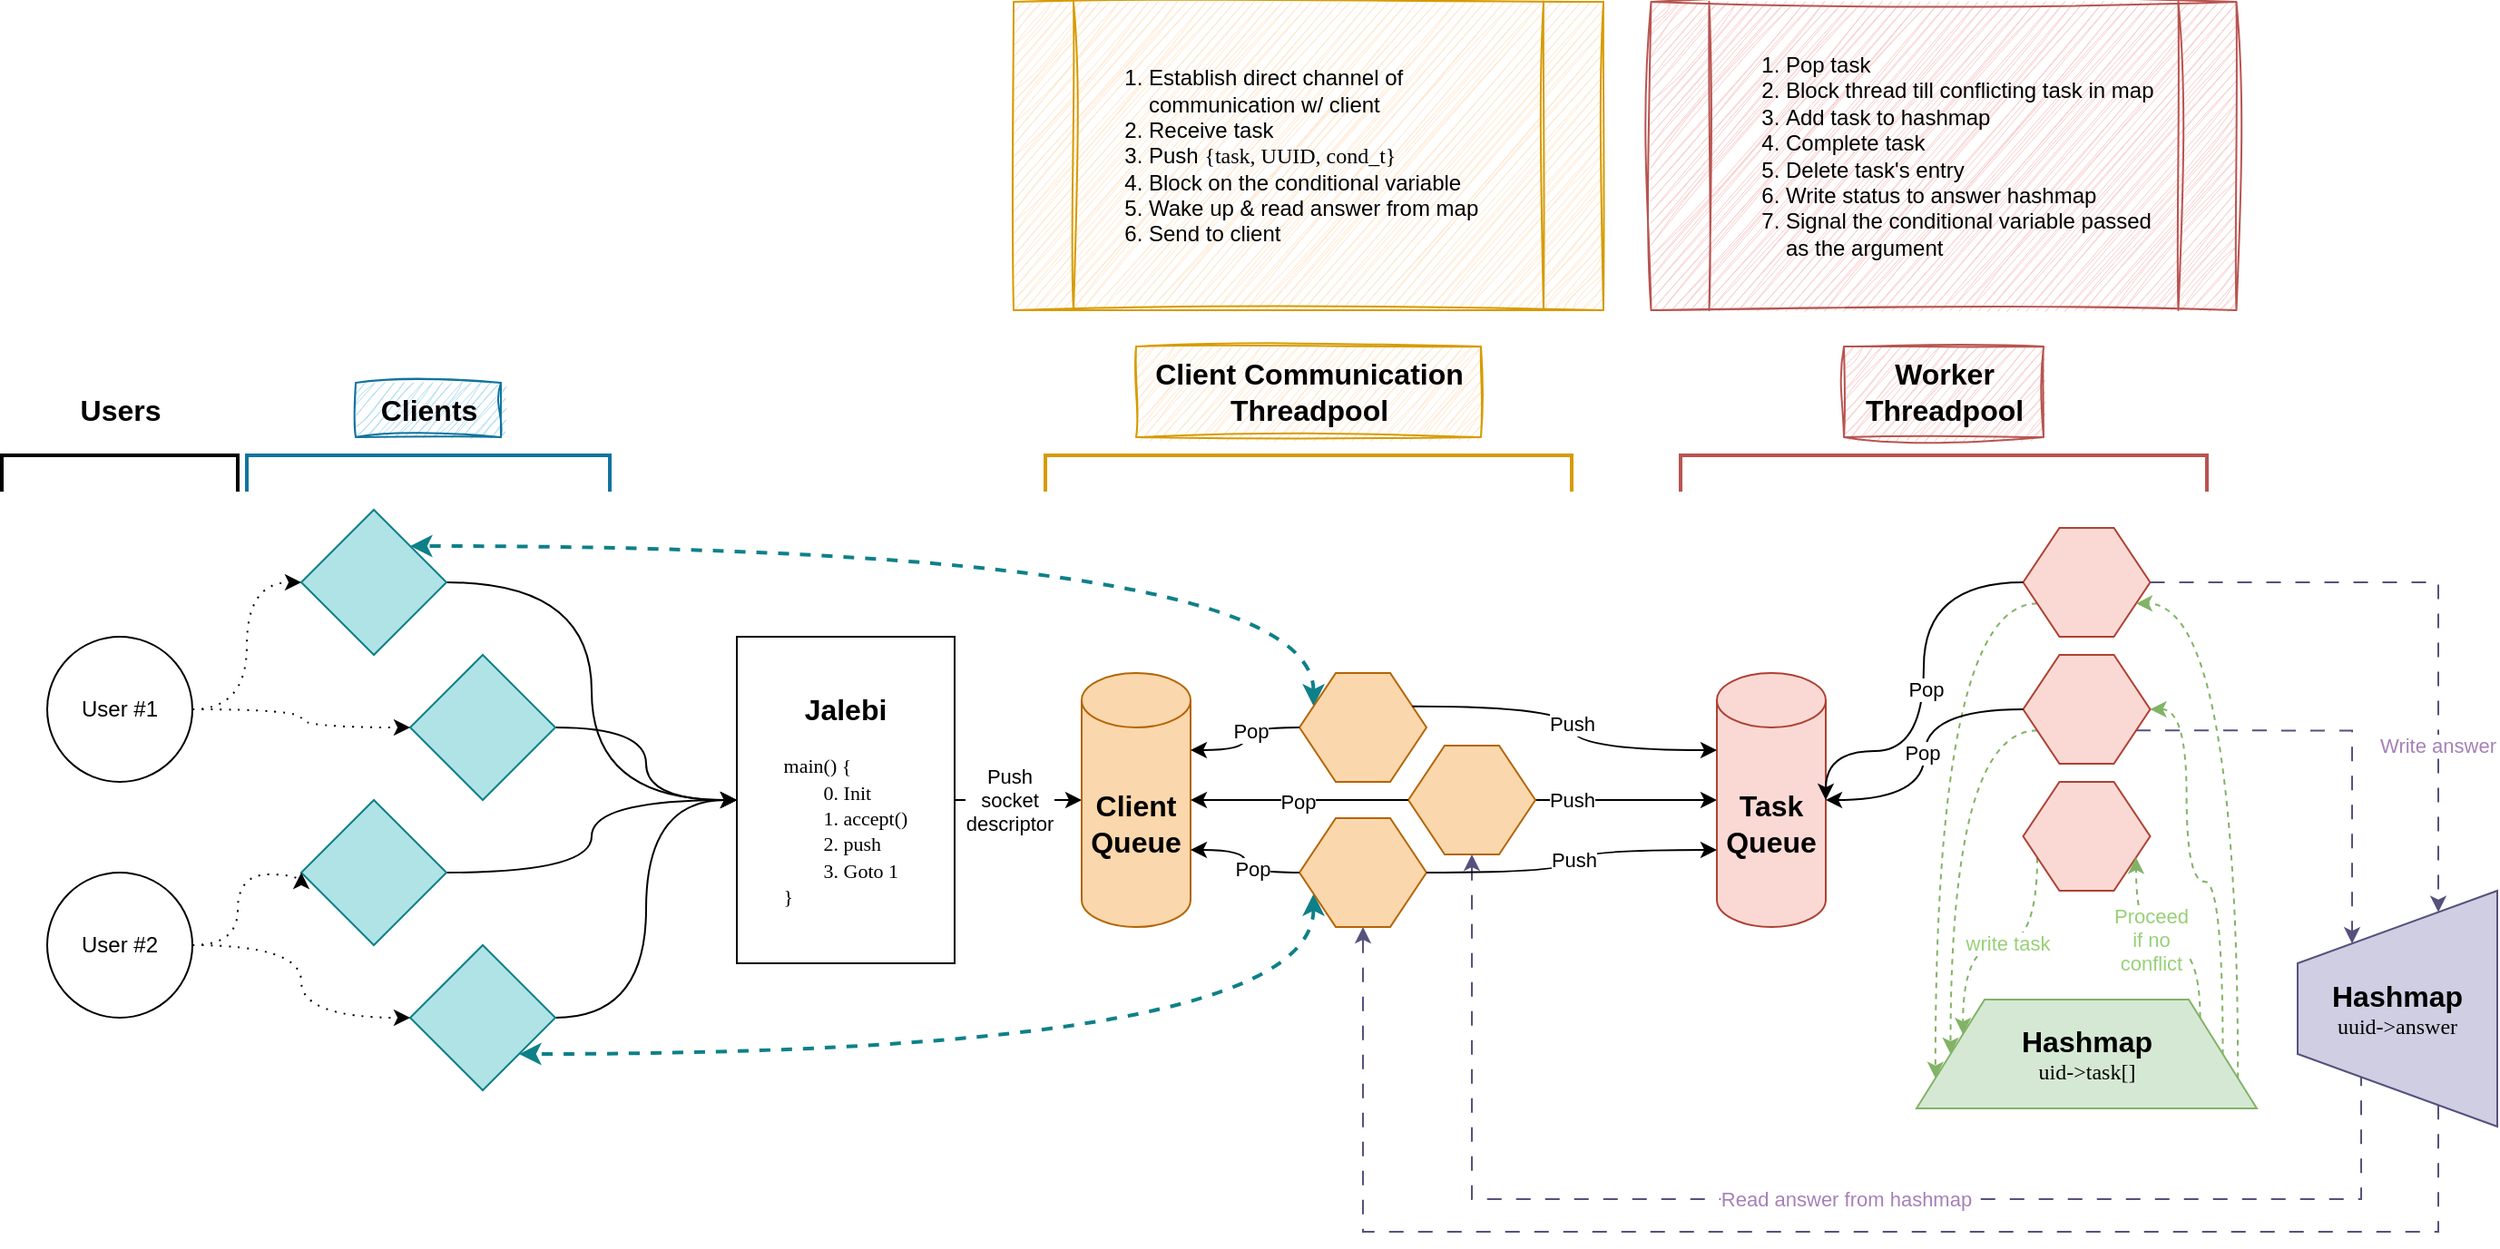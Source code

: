 <mxfile version="25.0.3">
  <diagram name="Page-1" id="n_fIoMRSlagMltUacNmM">
    <mxGraphModel dx="1178" dy="696" grid="0" gridSize="10" guides="1" tooltips="1" connect="1" arrows="1" fold="1" page="1" pageScale="1" pageWidth="1600" pageHeight="900" math="0" shadow="0">
      <root>
        <mxCell id="0" />
        <mxCell id="1" parent="0" />
        <mxCell id="aPVoymppLge1yWd1zrWZ-23" style="edgeStyle=orthogonalEdgeStyle;rounded=0;orthogonalLoop=1;jettySize=auto;html=1;exitX=1;exitY=0.5;exitDx=0;exitDy=0;entryX=0;entryY=0.5;entryDx=0;entryDy=0;curved=1;" parent="1" source="aPVoymppLge1yWd1zrWZ-10" target="aPVoymppLge1yWd1zrWZ-16" edge="1">
          <mxGeometry relative="1" as="geometry" />
        </mxCell>
        <mxCell id="aPVoymppLge1yWd1zrWZ-10" value="" style="rhombus;whiteSpace=wrap;html=1;fillColor=#b0e3e6;strokeColor=#0e8088;" parent="1" vertex="1">
          <mxGeometry x="265" y="420" width="80" height="80" as="geometry" />
        </mxCell>
        <mxCell id="aPVoymppLge1yWd1zrWZ-22" style="edgeStyle=orthogonalEdgeStyle;rounded=0;orthogonalLoop=1;jettySize=auto;html=1;exitX=1;exitY=0.5;exitDx=0;exitDy=0;entryX=0;entryY=0.5;entryDx=0;entryDy=0;curved=1;" parent="1" source="aPVoymppLge1yWd1zrWZ-11" target="aPVoymppLge1yWd1zrWZ-16" edge="1">
          <mxGeometry relative="1" as="geometry" />
        </mxCell>
        <mxCell id="aPVoymppLge1yWd1zrWZ-11" value="" style="rhombus;whiteSpace=wrap;html=1;fillColor=#b0e3e6;strokeColor=#0e8088;" parent="1" vertex="1">
          <mxGeometry x="325" y="500" width="80" height="80" as="geometry" />
        </mxCell>
        <mxCell id="aPVoymppLge1yWd1zrWZ-19" style="edgeStyle=orthogonalEdgeStyle;rounded=0;orthogonalLoop=1;jettySize=auto;html=1;exitX=1;exitY=0.5;exitDx=0;exitDy=0;entryX=0;entryY=0.5;entryDx=0;entryDy=0;curved=1;" parent="1" source="aPVoymppLge1yWd1zrWZ-12" target="aPVoymppLge1yWd1zrWZ-16" edge="1">
          <mxGeometry relative="1" as="geometry" />
        </mxCell>
        <mxCell id="aPVoymppLge1yWd1zrWZ-12" value="" style="rhombus;whiteSpace=wrap;html=1;fillColor=#b0e3e6;strokeColor=#0e8088;" parent="1" vertex="1">
          <mxGeometry x="265" y="580" width="80" height="80" as="geometry" />
        </mxCell>
        <mxCell id="aPVoymppLge1yWd1zrWZ-20" style="edgeStyle=orthogonalEdgeStyle;rounded=0;orthogonalLoop=1;jettySize=auto;html=1;exitX=1;exitY=0.5;exitDx=0;exitDy=0;entryX=0;entryY=0.5;entryDx=0;entryDy=0;curved=1;" parent="1" source="aPVoymppLge1yWd1zrWZ-13" target="aPVoymppLge1yWd1zrWZ-16" edge="1">
          <mxGeometry relative="1" as="geometry" />
        </mxCell>
        <mxCell id="aPVoymppLge1yWd1zrWZ-13" value="" style="rhombus;whiteSpace=wrap;html=1;fillColor=#b0e3e6;strokeColor=#0e8088;" parent="1" vertex="1">
          <mxGeometry x="325" y="660" width="80" height="80" as="geometry" />
        </mxCell>
        <mxCell id="aPVoymppLge1yWd1zrWZ-28" style="edgeStyle=orthogonalEdgeStyle;rounded=0;orthogonalLoop=1;jettySize=auto;html=1;exitX=1;exitY=0.5;exitDx=0;exitDy=0;" parent="1" source="aPVoymppLge1yWd1zrWZ-16" target="aPVoymppLge1yWd1zrWZ-24" edge="1">
          <mxGeometry relative="1" as="geometry">
            <Array as="points">
              <mxPoint x="665" y="580" />
              <mxPoint x="665" y="580" />
            </Array>
          </mxGeometry>
        </mxCell>
        <mxCell id="aPVoymppLge1yWd1zrWZ-43" value="&lt;div&gt;Push&lt;/div&gt;&lt;div&gt;socket&lt;/div&gt;&lt;div&gt;descriptor&lt;/div&gt;" style="edgeLabel;html=1;align=center;verticalAlign=middle;resizable=0;points=[];" parent="aPVoymppLge1yWd1zrWZ-28" vertex="1" connectable="0">
          <mxGeometry x="0.029" y="1" relative="1" as="geometry">
            <mxPoint x="-6" y="1" as="offset" />
          </mxGeometry>
        </mxCell>
        <mxCell id="aPVoymppLge1yWd1zrWZ-16" value="&lt;div&gt;&lt;b&gt;&lt;font style=&quot;font-size: 16px;&quot;&gt;Jalebi&lt;/font&gt;&lt;/b&gt;&lt;/div&gt;&lt;div&gt;&lt;font style=&quot;font-size: 11px;&quot;&gt;&lt;br&gt;&lt;/font&gt;&lt;/div&gt;&lt;div align=&quot;left&quot;&gt;&lt;font data-font-src=&quot;https://fonts.googleapis.com/css?family=IBM+Plex+Mono&quot; face=&quot;IBM Plex Mono&quot; style=&quot;font-size: 11px;&quot;&gt;main()&lt;b&gt;&lt;font&gt; &lt;/font&gt;&lt;/b&gt;&lt;font&gt;{&lt;/font&gt;&lt;/font&gt;&lt;/div&gt;&lt;div align=&quot;left&quot;&gt;&lt;font data-font-src=&quot;https://fonts.googleapis.com/css?family=IBM+Plex+Mono&quot; face=&quot;IBM Plex Mono&quot; style=&quot;font-size: 11px;&quot;&gt;&lt;font&gt;&lt;span style=&quot;white-space: pre;&quot;&gt;&#x9;&lt;/span&gt;0. Init&lt;br&gt;&lt;/font&gt;&lt;/font&gt;&lt;/div&gt;&lt;div align=&quot;left&quot;&gt;&lt;font data-font-src=&quot;https://fonts.googleapis.com/css?family=IBM+Plex+Mono&quot; face=&quot;IBM Plex Mono&quot; style=&quot;font-size: 11px;&quot;&gt;&lt;font&gt;&lt;span style=&quot;white-space: pre;&quot;&gt;&#x9;&lt;/span&gt;1. accept()&lt;/font&gt;&lt;/font&gt;&lt;/div&gt;&lt;div align=&quot;left&quot;&gt;&lt;font data-font-src=&quot;https://fonts.googleapis.com/css?family=IBM+Plex+Mono&quot; face=&quot;IBM Plex Mono&quot; style=&quot;font-size: 11px;&quot;&gt;&lt;font&gt;&lt;span style=&quot;white-space: pre;&quot;&gt;&#x9;&lt;/span&gt;2. push&lt;br&gt;&lt;/font&gt;&lt;/font&gt;&lt;/div&gt;&lt;div align=&quot;left&quot;&gt;&lt;font data-font-src=&quot;https://fonts.googleapis.com/css?family=IBM+Plex+Mono&quot; face=&quot;IBM Plex Mono&quot; style=&quot;font-size: 11px;&quot;&gt;&lt;font&gt;&lt;span style=&quot;white-space: pre;&quot;&gt;&#x9;&lt;/span&gt;3. Goto 1&lt;br&gt;&lt;/font&gt;&lt;/font&gt;&lt;/div&gt;&lt;div align=&quot;left&quot;&gt;&lt;font data-font-src=&quot;https://fonts.googleapis.com/css?family=IBM+Plex+Mono&quot; face=&quot;IBM Plex Mono&quot; style=&quot;font-size: 11px;&quot;&gt;&lt;font&gt;}&lt;/font&gt;&lt;b&gt;&lt;font&gt;&lt;br&gt;&lt;/font&gt;&lt;/b&gt;&lt;/font&gt;&lt;/div&gt;" style="rounded=0;whiteSpace=wrap;html=1;" parent="1" vertex="1">
          <mxGeometry x="505" y="490" width="120" height="180" as="geometry" />
        </mxCell>
        <mxCell id="aPVoymppLge1yWd1zrWZ-24" value="&lt;div&gt;&lt;b&gt;&lt;font style=&quot;font-size: 16px;&quot;&gt;Client Queue&lt;/font&gt;&lt;/b&gt;&lt;/div&gt;" style="shape=cylinder3;whiteSpace=wrap;html=1;boundedLbl=1;backgroundOutline=1;size=15;fillColor=#fad7ac;strokeColor=#b46504;" parent="1" vertex="1">
          <mxGeometry x="695" y="510" width="60" height="140" as="geometry" />
        </mxCell>
        <mxCell id="aPVoymppLge1yWd1zrWZ-65" style="edgeStyle=orthogonalEdgeStyle;rounded=0;orthogonalLoop=1;jettySize=auto;html=1;exitX=0;exitY=0.25;exitDx=0;exitDy=0;entryX=1;entryY=0;entryDx=0;entryDy=0;strokeColor=none;curved=1;" parent="1" source="aPVoymppLge1yWd1zrWZ-32" target="aPVoymppLge1yWd1zrWZ-10" edge="1">
          <mxGeometry relative="1" as="geometry">
            <Array as="points">
              <mxPoint x="823" y="440" />
            </Array>
          </mxGeometry>
        </mxCell>
        <mxCell id="aPVoymppLge1yWd1zrWZ-66" style="edgeStyle=orthogonalEdgeStyle;rounded=0;orthogonalLoop=1;jettySize=auto;html=1;exitX=0;exitY=0.25;exitDx=0;exitDy=0;entryX=1;entryY=0;entryDx=0;entryDy=0;curved=1;dashed=1;startArrow=classic;startFill=1;fillColor=#b0e3e6;strokeColor=#0e8088;strokeWidth=2;" parent="1" source="aPVoymppLge1yWd1zrWZ-32" target="aPVoymppLge1yWd1zrWZ-10" edge="1">
          <mxGeometry relative="1" as="geometry">
            <Array as="points">
              <mxPoint x="823" y="440" />
            </Array>
          </mxGeometry>
        </mxCell>
        <mxCell id="aPVoymppLge1yWd1zrWZ-32" value="" style="shape=hexagon;perimeter=hexagonPerimeter2;whiteSpace=wrap;html=1;fixedSize=1;fillColor=#fad7ac;strokeColor=#b46504;" parent="1" vertex="1">
          <mxGeometry x="815" y="510" width="70" height="60" as="geometry" />
        </mxCell>
        <mxCell id="aPVoymppLge1yWd1zrWZ-94" style="edgeStyle=orthogonalEdgeStyle;rounded=0;orthogonalLoop=1;jettySize=auto;html=1;exitX=1;exitY=0.5;exitDx=0;exitDy=0;curved=1;" parent="1" source="aPVoymppLge1yWd1zrWZ-35" edge="1">
          <mxGeometry relative="1" as="geometry">
            <mxPoint x="1045" y="580" as="targetPoint" />
          </mxGeometry>
        </mxCell>
        <mxCell id="aPVoymppLge1yWd1zrWZ-98" value="Push" style="edgeLabel;html=1;align=center;verticalAlign=middle;resizable=0;points=[];" parent="aPVoymppLge1yWd1zrWZ-94" vertex="1" connectable="0">
          <mxGeometry x="-0.602" relative="1" as="geometry">
            <mxPoint as="offset" />
          </mxGeometry>
        </mxCell>
        <mxCell id="aPVoymppLge1yWd1zrWZ-145" style="edgeStyle=orthogonalEdgeStyle;rounded=0;orthogonalLoop=1;jettySize=auto;html=1;exitX=0.5;exitY=1;exitDx=0;exitDy=0;fillColor=#d0cee2;strokeColor=#56517e;curved=0;startArrow=classic;startFill=1;endArrow=none;endFill=0;dashed=1;dashPattern=8 8;" parent="1" source="aPVoymppLge1yWd1zrWZ-35" target="aPVoymppLge1yWd1zrWZ-132" edge="1">
          <mxGeometry relative="1" as="geometry">
            <Array as="points">
              <mxPoint x="910" y="800" />
              <mxPoint x="1400" y="800" />
            </Array>
          </mxGeometry>
        </mxCell>
        <mxCell id="aPVoymppLge1yWd1zrWZ-156" value="&lt;font color=&quot;#a680b8&quot;&gt;Read answer from hashmap&lt;br&gt;&lt;/font&gt;" style="edgeLabel;html=1;align=center;verticalAlign=middle;resizable=0;points=[];" parent="aPVoymppLge1yWd1zrWZ-145" vertex="1" connectable="0">
          <mxGeometry x="0.058" relative="1" as="geometry">
            <mxPoint as="offset" />
          </mxGeometry>
        </mxCell>
        <mxCell id="aPVoymppLge1yWd1zrWZ-35" value="" style="shape=hexagon;perimeter=hexagonPerimeter2;whiteSpace=wrap;html=1;fixedSize=1;fillColor=#fad7ac;strokeColor=#b46504;" parent="1" vertex="1">
          <mxGeometry x="875" y="550" width="70" height="60" as="geometry" />
        </mxCell>
        <mxCell id="aPVoymppLge1yWd1zrWZ-62" style="edgeStyle=orthogonalEdgeStyle;rounded=0;orthogonalLoop=1;jettySize=auto;html=1;exitX=0;exitY=0.75;exitDx=0;exitDy=0;entryX=1;entryY=1;entryDx=0;entryDy=0;curved=1;dashed=1;flowAnimation=0;shadow=0;startArrow=classic;startFill=1;fillColor=#b0e3e6;strokeColor=#0e8088;strokeWidth=2;" parent="1" source="aPVoymppLge1yWd1zrWZ-36" target="aPVoymppLge1yWd1zrWZ-13" edge="1">
          <mxGeometry relative="1" as="geometry">
            <Array as="points">
              <mxPoint x="823" y="720" />
            </Array>
          </mxGeometry>
        </mxCell>
        <mxCell id="aPVoymppLge1yWd1zrWZ-143" style="edgeStyle=orthogonalEdgeStyle;rounded=0;orthogonalLoop=1;jettySize=auto;html=1;exitX=0.5;exitY=1;exitDx=0;exitDy=0;entryX=0;entryY=0.75;entryDx=0;entryDy=0;fillColor=#d0cee2;strokeColor=#56517e;curved=0;startArrow=classic;startFill=1;endArrow=none;endFill=0;dashed=1;dashPattern=8 8;" parent="1" source="aPVoymppLge1yWd1zrWZ-36" target="aPVoymppLge1yWd1zrWZ-132" edge="1">
          <mxGeometry relative="1" as="geometry">
            <Array as="points">
              <mxPoint x="850" y="818" />
            </Array>
          </mxGeometry>
        </mxCell>
        <mxCell id="aPVoymppLge1yWd1zrWZ-36" value="" style="shape=hexagon;perimeter=hexagonPerimeter2;whiteSpace=wrap;html=1;fixedSize=1;size=20;fillColor=#fad7ac;strokeColor=#b46504;" parent="1" vertex="1">
          <mxGeometry x="815" y="590" width="70" height="60" as="geometry" />
        </mxCell>
        <mxCell id="aPVoymppLge1yWd1zrWZ-37" value="&lt;div&gt;&lt;b&gt;&lt;font style=&quot;font-size: 16px;&quot;&gt;Client Communication&lt;/font&gt;&lt;/b&gt;&lt;/div&gt;&lt;div&gt;&lt;b&gt;&lt;font style=&quot;font-size: 16px;&quot;&gt;Threadpool&lt;/font&gt;&lt;/b&gt;&lt;/div&gt;" style="text;html=1;align=center;verticalAlign=middle;resizable=0;points=[];autosize=1;strokeColor=#d79b00;fillColor=#ffe6cc;sketch=1;curveFitting=1;jiggle=2;" parent="1" vertex="1">
          <mxGeometry x="725" y="330" width="190" height="50" as="geometry" />
        </mxCell>
        <mxCell id="aPVoymppLge1yWd1zrWZ-38" style="edgeStyle=orthogonalEdgeStyle;rounded=0;orthogonalLoop=1;jettySize=auto;html=1;exitX=0;exitY=0.5;exitDx=0;exitDy=0;entryX=1;entryY=0;entryDx=0;entryDy=42.5;entryPerimeter=0;curved=1;" parent="1" source="aPVoymppLge1yWd1zrWZ-32" target="aPVoymppLge1yWd1zrWZ-24" edge="1">
          <mxGeometry relative="1" as="geometry" />
        </mxCell>
        <mxCell id="aPVoymppLge1yWd1zrWZ-46" value="Pop" style="edgeLabel;html=1;align=center;verticalAlign=middle;resizable=0;points=[];" parent="aPVoymppLge1yWd1zrWZ-38" vertex="1" connectable="0">
          <mxGeometry x="-0.251" y="2" relative="1" as="geometry">
            <mxPoint as="offset" />
          </mxGeometry>
        </mxCell>
        <mxCell id="aPVoymppLge1yWd1zrWZ-39" style="edgeStyle=orthogonalEdgeStyle;rounded=0;orthogonalLoop=1;jettySize=auto;html=1;exitX=0;exitY=0.5;exitDx=0;exitDy=0;entryX=1;entryY=0;entryDx=0;entryDy=97.5;entryPerimeter=0;curved=1;" parent="1" source="aPVoymppLge1yWd1zrWZ-36" target="aPVoymppLge1yWd1zrWZ-24" edge="1">
          <mxGeometry relative="1" as="geometry" />
        </mxCell>
        <mxCell id="aPVoymppLge1yWd1zrWZ-48" value="Pop" style="edgeLabel;html=1;align=center;verticalAlign=middle;resizable=0;points=[];" parent="aPVoymppLge1yWd1zrWZ-39" vertex="1" connectable="0">
          <mxGeometry x="-0.267" y="-2" relative="1" as="geometry">
            <mxPoint as="offset" />
          </mxGeometry>
        </mxCell>
        <mxCell id="aPVoymppLge1yWd1zrWZ-40" style="edgeStyle=orthogonalEdgeStyle;rounded=0;orthogonalLoop=1;jettySize=auto;html=1;entryX=1;entryY=0.5;entryDx=0;entryDy=0;entryPerimeter=0;curved=1;" parent="1" source="aPVoymppLge1yWd1zrWZ-35" target="aPVoymppLge1yWd1zrWZ-24" edge="1">
          <mxGeometry relative="1" as="geometry" />
        </mxCell>
        <mxCell id="aPVoymppLge1yWd1zrWZ-47" value="Pop" style="edgeLabel;html=1;align=center;verticalAlign=middle;resizable=0;points=[];" parent="aPVoymppLge1yWd1zrWZ-40" vertex="1" connectable="0">
          <mxGeometry x="0.014" y="1" relative="1" as="geometry">
            <mxPoint as="offset" />
          </mxGeometry>
        </mxCell>
        <mxCell id="aPVoymppLge1yWd1zrWZ-49" value="" style="strokeWidth=2;html=1;shape=mxgraph.flowchart.annotation_1;align=left;pointerEvents=1;direction=south;fillColor=#ffe6cc;strokeColor=#d79b00;" parent="1" vertex="1">
          <mxGeometry x="675" y="390" width="290" height="20" as="geometry" />
        </mxCell>
        <mxCell id="aPVoymppLge1yWd1zrWZ-53" value="&lt;div&gt;&lt;b&gt;&lt;font style=&quot;font-size: 16px;&quot;&gt;Clients&lt;/font&gt;&lt;/b&gt;&lt;/div&gt;" style="text;html=1;align=center;verticalAlign=middle;resizable=0;points=[];autosize=1;strokeColor=#10739e;fillColor=#b1ddf0;sketch=1;curveFitting=1;jiggle=2;" parent="1" vertex="1">
          <mxGeometry x="295" y="350" width="80" height="30" as="geometry" />
        </mxCell>
        <mxCell id="aPVoymppLge1yWd1zrWZ-54" value="" style="strokeWidth=2;html=1;shape=mxgraph.flowchart.annotation_1;align=left;pointerEvents=1;direction=south;fillColor=#b1ddf0;strokeColor=#10739e;" parent="1" vertex="1">
          <mxGeometry x="235" y="390" width="200" height="20" as="geometry" />
        </mxCell>
        <mxCell id="aPVoymppLge1yWd1zrWZ-74" style="edgeStyle=orthogonalEdgeStyle;rounded=0;orthogonalLoop=1;jettySize=auto;html=1;exitX=1;exitY=0.5;exitDx=0;exitDy=0;entryX=0;entryY=0.5;entryDx=0;entryDy=0;dashed=1;dashPattern=1 4;curved=1;" parent="1" source="aPVoymppLge1yWd1zrWZ-67" target="aPVoymppLge1yWd1zrWZ-10" edge="1">
          <mxGeometry relative="1" as="geometry" />
        </mxCell>
        <mxCell id="aPVoymppLge1yWd1zrWZ-75" style="edgeStyle=orthogonalEdgeStyle;rounded=0;orthogonalLoop=1;jettySize=auto;html=1;exitX=1;exitY=0.5;exitDx=0;exitDy=0;entryX=0;entryY=0.5;entryDx=0;entryDy=0;dashed=1;dashPattern=1 4;curved=1;" parent="1" source="aPVoymppLge1yWd1zrWZ-67" target="aPVoymppLge1yWd1zrWZ-11" edge="1">
          <mxGeometry relative="1" as="geometry" />
        </mxCell>
        <mxCell id="aPVoymppLge1yWd1zrWZ-67" value="&lt;div&gt;User #1&lt;/div&gt;" style="ellipse;whiteSpace=wrap;html=1;aspect=fixed;" parent="1" vertex="1">
          <mxGeometry x="125" y="490" width="80" height="80" as="geometry" />
        </mxCell>
        <mxCell id="aPVoymppLge1yWd1zrWZ-72" style="edgeStyle=orthogonalEdgeStyle;rounded=0;orthogonalLoop=1;jettySize=auto;html=1;exitX=1;exitY=0.5;exitDx=0;exitDy=0;curved=1;dashed=1;dashPattern=1 4;entryX=0;entryY=0.5;entryDx=0;entryDy=0;" parent="1" source="aPVoymppLge1yWd1zrWZ-68" target="aPVoymppLge1yWd1zrWZ-12" edge="1">
          <mxGeometry relative="1" as="geometry">
            <mxPoint x="255" y="620" as="targetPoint" />
            <Array as="points">
              <mxPoint x="230" y="660" />
              <mxPoint x="230" y="621" />
            </Array>
          </mxGeometry>
        </mxCell>
        <mxCell id="aPVoymppLge1yWd1zrWZ-73" style="edgeStyle=orthogonalEdgeStyle;rounded=0;orthogonalLoop=1;jettySize=auto;html=1;exitX=1;exitY=0.5;exitDx=0;exitDy=0;entryX=0;entryY=0.5;entryDx=0;entryDy=0;curved=1;dashed=1;dashPattern=1 4;" parent="1" source="aPVoymppLge1yWd1zrWZ-68" target="aPVoymppLge1yWd1zrWZ-13" edge="1">
          <mxGeometry relative="1" as="geometry" />
        </mxCell>
        <mxCell id="aPVoymppLge1yWd1zrWZ-68" value="&lt;div&gt;User #2&lt;/div&gt;" style="ellipse;whiteSpace=wrap;html=1;aspect=fixed;" parent="1" vertex="1">
          <mxGeometry x="125" y="620" width="80" height="80" as="geometry" />
        </mxCell>
        <mxCell id="aPVoymppLge1yWd1zrWZ-76" value="&lt;div&gt;&lt;b&gt;&lt;font style=&quot;font-size: 16px;&quot;&gt;Users&lt;/font&gt;&lt;/b&gt;&lt;/div&gt;" style="text;html=1;align=center;verticalAlign=middle;resizable=0;points=[];autosize=1;strokeColor=none;fillColor=none;sketch=1;curveFitting=1;jiggle=2;" parent="1" vertex="1">
          <mxGeometry x="130" y="350" width="70" height="30" as="geometry" />
        </mxCell>
        <mxCell id="aPVoymppLge1yWd1zrWZ-77" value="" style="strokeWidth=2;html=1;shape=mxgraph.flowchart.annotation_1;align=left;pointerEvents=1;direction=south;" parent="1" vertex="1">
          <mxGeometry x="100" y="390" width="130" height="20" as="geometry" />
        </mxCell>
        <mxCell id="aPVoymppLge1yWd1zrWZ-80" value="&lt;div&gt;&lt;b&gt;&lt;font style=&quot;font-size: 16px;&quot;&gt;Task Queue&lt;/font&gt;&lt;/b&gt;&lt;/div&gt;" style="shape=cylinder3;whiteSpace=wrap;html=1;boundedLbl=1;backgroundOutline=1;size=15;fillColor=#fad9d5;strokeColor=#ae4132;" parent="1" vertex="1">
          <mxGeometry x="1045" y="510" width="60" height="140" as="geometry" />
        </mxCell>
        <mxCell id="aPVoymppLge1yWd1zrWZ-109" style="edgeStyle=orthogonalEdgeStyle;rounded=0;orthogonalLoop=1;jettySize=auto;html=1;exitX=0;exitY=0.75;exitDx=0;exitDy=0;entryX=0;entryY=0.75;entryDx=0;entryDy=0;curved=1;fillColor=#d5e8d4;strokeColor=#82b366;dashed=1;" parent="1" source="aPVoymppLge1yWd1zrWZ-81" target="aPVoymppLge1yWd1zrWZ-105" edge="1">
          <mxGeometry relative="1" as="geometry">
            <Array as="points">
              <mxPoint x="1165.75" y="472" />
            </Array>
          </mxGeometry>
        </mxCell>
        <mxCell id="aPVoymppLge1yWd1zrWZ-134" style="edgeStyle=orthogonalEdgeStyle;rounded=0;orthogonalLoop=1;jettySize=auto;html=1;exitX=1;exitY=0.5;exitDx=0;exitDy=0;entryX=1;entryY=0.75;entryDx=0;entryDy=0;fillColor=#d0cee2;strokeColor=#56517e;curved=0;dashed=1;dashPattern=8 8;" parent="1" source="aPVoymppLge1yWd1zrWZ-81" target="aPVoymppLge1yWd1zrWZ-132" edge="1">
          <mxGeometry relative="1" as="geometry" />
        </mxCell>
        <mxCell id="aPVoymppLge1yWd1zrWZ-157" value="&lt;font color=&quot;#a680b8&quot;&gt;Write answer&lt;/font&gt;" style="edgeLabel;html=1;align=center;verticalAlign=middle;resizable=0;points=[];" parent="aPVoymppLge1yWd1zrWZ-134" vertex="1" connectable="0">
          <mxGeometry x="0.459" y="-1" relative="1" as="geometry">
            <mxPoint as="offset" />
          </mxGeometry>
        </mxCell>
        <mxCell id="aPVoymppLge1yWd1zrWZ-81" value="" style="shape=hexagon;perimeter=hexagonPerimeter2;whiteSpace=wrap;html=1;fixedSize=1;fillColor=#fad9d5;strokeColor=#ae4132;" parent="1" vertex="1">
          <mxGeometry x="1213.75" y="430" width="70" height="60" as="geometry" />
        </mxCell>
        <mxCell id="aPVoymppLge1yWd1zrWZ-107" style="edgeStyle=orthogonalEdgeStyle;rounded=0;orthogonalLoop=1;jettySize=auto;html=1;exitX=0;exitY=0.75;exitDx=0;exitDy=0;entryX=0;entryY=0.5;entryDx=0;entryDy=0;curved=1;fillColor=#d5e8d4;strokeColor=#82b366;dashed=1;" parent="1" source="aPVoymppLge1yWd1zrWZ-82" target="aPVoymppLge1yWd1zrWZ-105" edge="1">
          <mxGeometry relative="1" as="geometry">
            <Array as="points">
              <mxPoint x="1173.75" y="542" />
            </Array>
          </mxGeometry>
        </mxCell>
        <mxCell id="aPVoymppLge1yWd1zrWZ-119" style="edgeStyle=orthogonalEdgeStyle;rounded=0;orthogonalLoop=1;jettySize=auto;html=1;exitX=1;exitY=0.5;exitDx=0;exitDy=0;entryX=1;entryY=0.5;entryDx=0;entryDy=0;curved=1;startArrow=classic;startFill=1;endArrow=none;endFill=0;fillColor=#d5e8d4;strokeColor=#82b366;dashed=1;" parent="1" source="aPVoymppLge1yWd1zrWZ-82" target="aPVoymppLge1yWd1zrWZ-105" edge="1">
          <mxGeometry relative="1" as="geometry" />
        </mxCell>
        <mxCell id="aPVoymppLge1yWd1zrWZ-133" style="edgeStyle=orthogonalEdgeStyle;rounded=0;orthogonalLoop=1;jettySize=auto;html=1;exitX=1;exitY=0.75;exitDx=0;exitDy=0;fillColor=#d0cee2;strokeColor=#56517e;curved=0;dashed=1;dashPattern=8 8;" parent="1" source="aPVoymppLge1yWd1zrWZ-82" target="aPVoymppLge1yWd1zrWZ-132" edge="1">
          <mxGeometry relative="1" as="geometry">
            <Array as="points">
              <mxPoint x="1395" y="542" />
            </Array>
          </mxGeometry>
        </mxCell>
        <mxCell id="aPVoymppLge1yWd1zrWZ-82" value="" style="shape=hexagon;perimeter=hexagonPerimeter2;whiteSpace=wrap;html=1;fixedSize=1;fillColor=#fad9d5;strokeColor=#ae4132;" parent="1" vertex="1">
          <mxGeometry x="1213.75" y="500" width="70" height="60" as="geometry" />
        </mxCell>
        <mxCell id="aPVoymppLge1yWd1zrWZ-106" style="edgeStyle=orthogonalEdgeStyle;rounded=0;orthogonalLoop=1;jettySize=auto;html=1;exitX=0;exitY=0.75;exitDx=0;exitDy=0;entryX=0;entryY=0.25;entryDx=0;entryDy=0;curved=1;fillColor=#d5e8d4;strokeColor=#82b366;dashed=1;" parent="1" source="aPVoymppLge1yWd1zrWZ-83" target="aPVoymppLge1yWd1zrWZ-105" edge="1">
          <mxGeometry relative="1" as="geometry" />
        </mxCell>
        <mxCell id="aPVoymppLge1yWd1zrWZ-139" value="write task" style="edgeLabel;html=1;align=center;verticalAlign=middle;resizable=0;points=[];fontColor=#97D077;" parent="aPVoymppLge1yWd1zrWZ-106" vertex="1" connectable="0">
          <mxGeometry x="-0.062" y="-1" relative="1" as="geometry">
            <mxPoint as="offset" />
          </mxGeometry>
        </mxCell>
        <mxCell id="aPVoymppLge1yWd1zrWZ-83" value="" style="shape=hexagon;perimeter=hexagonPerimeter2;whiteSpace=wrap;html=1;fixedSize=1;size=20;fillColor=#fad9d5;strokeColor=#ae4132;" parent="1" vertex="1">
          <mxGeometry x="1213.75" y="570" width="70" height="60" as="geometry" />
        </mxCell>
        <mxCell id="aPVoymppLge1yWd1zrWZ-84" value="&lt;b&gt;&lt;font style=&quot;font-size: 16px;&quot;&gt;Worker&lt;/font&gt;&lt;/b&gt;&lt;div&gt;&lt;b&gt;&lt;font style=&quot;font-size: 16px;&quot;&gt;Threadpool&lt;/font&gt;&lt;/b&gt;&lt;/div&gt;" style="text;html=1;align=center;verticalAlign=middle;resizable=0;points=[];autosize=1;strokeColor=#b85450;fillColor=#f8cecc;sketch=1;curveFitting=1;jiggle=2;" parent="1" vertex="1">
          <mxGeometry x="1115" y="330" width="110" height="50" as="geometry" />
        </mxCell>
        <mxCell id="aPVoymppLge1yWd1zrWZ-91" value="" style="strokeWidth=2;html=1;shape=mxgraph.flowchart.annotation_1;align=left;pointerEvents=1;direction=south;fillColor=#f8cecc;strokeColor=#b85450;" parent="1" vertex="1">
          <mxGeometry x="1025" y="390" width="290" height="20" as="geometry" />
        </mxCell>
        <mxCell id="aPVoymppLge1yWd1zrWZ-110" style="edgeStyle=orthogonalEdgeStyle;rounded=0;orthogonalLoop=1;jettySize=auto;html=1;exitX=1;exitY=0;exitDx=0;exitDy=0;entryX=1;entryY=0.75;entryDx=0;entryDy=0;curved=1;fillColor=#d5e8d4;strokeColor=#82b366;dashed=1;" parent="1" source="aPVoymppLge1yWd1zrWZ-105" target="aPVoymppLge1yWd1zrWZ-83" edge="1">
          <mxGeometry relative="1" as="geometry" />
        </mxCell>
        <mxCell id="aPVoymppLge1yWd1zrWZ-140" value="&lt;div&gt;Proceed&lt;/div&gt;&lt;div&gt;if no&lt;/div&gt;&lt;div&gt;conflict&lt;/div&gt;" style="edgeLabel;html=1;align=center;verticalAlign=middle;resizable=0;points=[];fontColor=#97D077;" parent="aPVoymppLge1yWd1zrWZ-110" vertex="1" connectable="0">
          <mxGeometry x="0.089" y="-3" relative="1" as="geometry">
            <mxPoint as="offset" />
          </mxGeometry>
        </mxCell>
        <mxCell id="aPVoymppLge1yWd1zrWZ-113" style="edgeStyle=orthogonalEdgeStyle;rounded=0;orthogonalLoop=1;jettySize=auto;html=1;exitX=1;exitY=0.75;exitDx=0;exitDy=0;entryX=1;entryY=0.75;entryDx=0;entryDy=0;curved=1;fillColor=#d5e8d4;strokeColor=#82b366;dashed=1;" parent="1" source="aPVoymppLge1yWd1zrWZ-105" target="aPVoymppLge1yWd1zrWZ-81" edge="1">
          <mxGeometry relative="1" as="geometry">
            <Array as="points">
              <mxPoint x="1331.75" y="472" />
            </Array>
          </mxGeometry>
        </mxCell>
        <mxCell id="aPVoymppLge1yWd1zrWZ-105" value="&lt;div&gt;&lt;b&gt;&lt;font style=&quot;font-size: 16px;&quot;&gt;Hashmap&lt;/font&gt;&lt;br&gt;&lt;/b&gt;&lt;/div&gt;&lt;div&gt;&lt;font data-font-src=&quot;https://fonts.googleapis.com/css?family=IBM+Plex+Mono&quot; face=&quot;IBM Plex Mono&quot;&gt;uid-&amp;gt;task[]&lt;b&gt;&lt;br&gt;&lt;/b&gt;&lt;/font&gt;&lt;/div&gt;" style="shape=trapezoid;perimeter=trapezoidPerimeter;whiteSpace=wrap;html=1;fixedSize=1;size=37.5;fillColor=#d5e8d4;strokeColor=#82b366;" parent="1" vertex="1">
          <mxGeometry x="1155" y="690" width="187.5" height="60" as="geometry" />
        </mxCell>
        <mxCell id="aPVoymppLge1yWd1zrWZ-120" style="edgeStyle=orthogonalEdgeStyle;rounded=0;orthogonalLoop=1;jettySize=auto;html=1;exitX=1;exitY=0.5;exitDx=0;exitDy=0;entryX=0;entryY=0;entryDx=0;entryDy=97.5;entryPerimeter=0;curved=1;" parent="1" source="aPVoymppLge1yWd1zrWZ-36" target="aPVoymppLge1yWd1zrWZ-80" edge="1">
          <mxGeometry relative="1" as="geometry" />
        </mxCell>
        <mxCell id="aPVoymppLge1yWd1zrWZ-123" value="&lt;div&gt;Push&lt;/div&gt;" style="edgeLabel;html=1;align=center;verticalAlign=middle;resizable=0;points=[];" parent="aPVoymppLge1yWd1zrWZ-120" vertex="1" connectable="0">
          <mxGeometry x="0.006" y="-1" relative="1" as="geometry">
            <mxPoint as="offset" />
          </mxGeometry>
        </mxCell>
        <mxCell id="aPVoymppLge1yWd1zrWZ-121" style="edgeStyle=orthogonalEdgeStyle;rounded=0;orthogonalLoop=1;jettySize=auto;html=1;exitX=1;exitY=0.25;exitDx=0;exitDy=0;entryX=0;entryY=0;entryDx=0;entryDy=42.5;entryPerimeter=0;curved=1;" parent="1" source="aPVoymppLge1yWd1zrWZ-32" target="aPVoymppLge1yWd1zrWZ-80" edge="1">
          <mxGeometry relative="1" as="geometry" />
        </mxCell>
        <mxCell id="aPVoymppLge1yWd1zrWZ-122" value="&lt;div&gt;Push&lt;/div&gt;" style="edgeLabel;html=1;align=center;verticalAlign=middle;resizable=0;points=[];" parent="aPVoymppLge1yWd1zrWZ-121" vertex="1" connectable="0">
          <mxGeometry x="0.014" relative="1" as="geometry">
            <mxPoint as="offset" />
          </mxGeometry>
        </mxCell>
        <mxCell id="aPVoymppLge1yWd1zrWZ-132" value="&lt;div&gt;&lt;font style=&quot;font-size: 16px;&quot;&gt;&lt;b&gt;Hashmap&lt;/b&gt;&lt;br&gt;&lt;/font&gt;&lt;/div&gt;&lt;div&gt;&lt;font data-font-src=&quot;https://fonts.googleapis.com/css?family=IBM+Plex+Mono&quot; face=&quot;IBM Plex Mono&quot;&gt;uuid-&amp;gt;answer&lt;font&gt;&lt;br&gt;&lt;/font&gt;&lt;/font&gt;&lt;/div&gt;" style="shape=trapezoid;perimeter=trapezoidPerimeter;whiteSpace=wrap;html=1;fixedSize=1;fillColor=#d0cee2;strokeColor=#56517e;direction=north;size=40;" parent="1" vertex="1">
          <mxGeometry x="1365" y="630" width="110" height="130" as="geometry" />
        </mxCell>
        <mxCell id="aPVoymppLge1yWd1zrWZ-150" style="edgeStyle=orthogonalEdgeStyle;rounded=0;orthogonalLoop=1;jettySize=auto;html=1;exitX=0;exitY=0.5;exitDx=0;exitDy=0;entryX=1;entryY=0.5;entryDx=0;entryDy=0;entryPerimeter=0;curved=1;" parent="1" source="aPVoymppLge1yWd1zrWZ-81" target="aPVoymppLge1yWd1zrWZ-80" edge="1">
          <mxGeometry relative="1" as="geometry">
            <Array as="points">
              <mxPoint x="1159" y="460" />
              <mxPoint x="1159" y="553" />
              <mxPoint x="1105" y="553" />
            </Array>
          </mxGeometry>
        </mxCell>
        <mxCell id="aPVoymppLge1yWd1zrWZ-151" value="&lt;div&gt;Pop&lt;/div&gt;" style="edgeLabel;html=1;align=center;verticalAlign=middle;resizable=0;points=[];" parent="aPVoymppLge1yWd1zrWZ-150" vertex="1" connectable="0">
          <mxGeometry x="-0.006" y="1" relative="1" as="geometry">
            <mxPoint as="offset" />
          </mxGeometry>
        </mxCell>
        <mxCell id="aPVoymppLge1yWd1zrWZ-153" style="edgeStyle=orthogonalEdgeStyle;rounded=0;orthogonalLoop=1;jettySize=auto;html=1;exitX=0;exitY=0.5;exitDx=0;exitDy=0;entryX=1;entryY=0.5;entryDx=0;entryDy=0;entryPerimeter=0;curved=1;" parent="1" source="aPVoymppLge1yWd1zrWZ-82" target="aPVoymppLge1yWd1zrWZ-80" edge="1">
          <mxGeometry relative="1" as="geometry" />
        </mxCell>
        <mxCell id="aPVoymppLge1yWd1zrWZ-154" value="Pop" style="edgeLabel;html=1;align=center;verticalAlign=middle;resizable=0;points=[];" parent="aPVoymppLge1yWd1zrWZ-153" vertex="1" connectable="0">
          <mxGeometry x="-0.013" y="-2" relative="1" as="geometry">
            <mxPoint as="offset" />
          </mxGeometry>
        </mxCell>
        <mxCell id="aPVoymppLge1yWd1zrWZ-163" value="&lt;div align=&quot;left&quot;&gt;&lt;ol&gt;&lt;li&gt;Establish direct channel of communication w/ client&lt;/li&gt;&lt;li&gt;&lt;font face=&quot;Helvetica&quot;&gt;Receive task&lt;br&gt;&lt;/font&gt;&lt;/li&gt;&lt;li&gt;Push &lt;font data-font-src=&quot;https://fonts.googleapis.com/css?family=IBM+Plex+Mono&quot; face=&quot;IBM Plex Mono&quot;&gt;{task, UUID, cond_t}&lt;/font&gt;&lt;/li&gt;&lt;li&gt;Block on the conditional variable&lt;/li&gt;&lt;li&gt;Wake up &amp;amp; read answer from map&lt;/li&gt;&lt;li&gt;Send to client&lt;br&gt;&lt;/li&gt;&lt;/ol&gt;&lt;/div&gt;" style="shape=process;whiteSpace=wrap;html=1;backgroundOutline=1;align=left;fillColor=#ffe6cc;strokeColor=#d79b00;sketch=1;curveFitting=1;jiggle=2;" parent="1" vertex="1">
          <mxGeometry x="657.5" y="140" width="325" height="170" as="geometry" />
        </mxCell>
        <mxCell id="aPVoymppLge1yWd1zrWZ-164" value="&lt;div align=&quot;left&quot;&gt;&lt;ol&gt;&lt;li&gt;&lt;font face=&quot;Helvetica&quot;&gt;Pop task&lt;br&gt;&lt;/font&gt;&lt;/li&gt;&lt;li&gt;&lt;font face=&quot;Helvetica&quot;&gt;Block thread till conflicting task in map&lt;br&gt;&lt;/font&gt;&lt;/li&gt;&lt;li&gt;&lt;font face=&quot;Helvetica&quot;&gt;Add task to hashmap&lt;br&gt;&lt;/font&gt;&lt;/li&gt;&lt;li&gt;&lt;font face=&quot;Helvetica&quot;&gt;Complete task&lt;br&gt;&lt;/font&gt;&lt;/li&gt;&lt;li&gt;&lt;font face=&quot;Helvetica&quot;&gt;Delete task&#39;s entry&lt;/font&gt;&lt;/li&gt;&lt;li&gt;&lt;font face=&quot;Helvetica&quot;&gt;Write status to answer hashmap&lt;br&gt;&lt;/font&gt;&lt;/li&gt;&lt;li&gt;&lt;font face=&quot;Helvetica&quot;&gt;Signal the conditional variable passed as the argument&lt;br&gt;&lt;/font&gt;&lt;/li&gt;&lt;/ol&gt;&lt;/div&gt;" style="shape=process;whiteSpace=wrap;html=1;backgroundOutline=1;align=left;fillColor=#f8cecc;strokeColor=#b85450;shadow=0;sketch=1;curveFitting=1;jiggle=2;" parent="1" vertex="1">
          <mxGeometry x="1008.75" y="140" width="322.5" height="170" as="geometry" />
        </mxCell>
      </root>
    </mxGraphModel>
  </diagram>
</mxfile>
